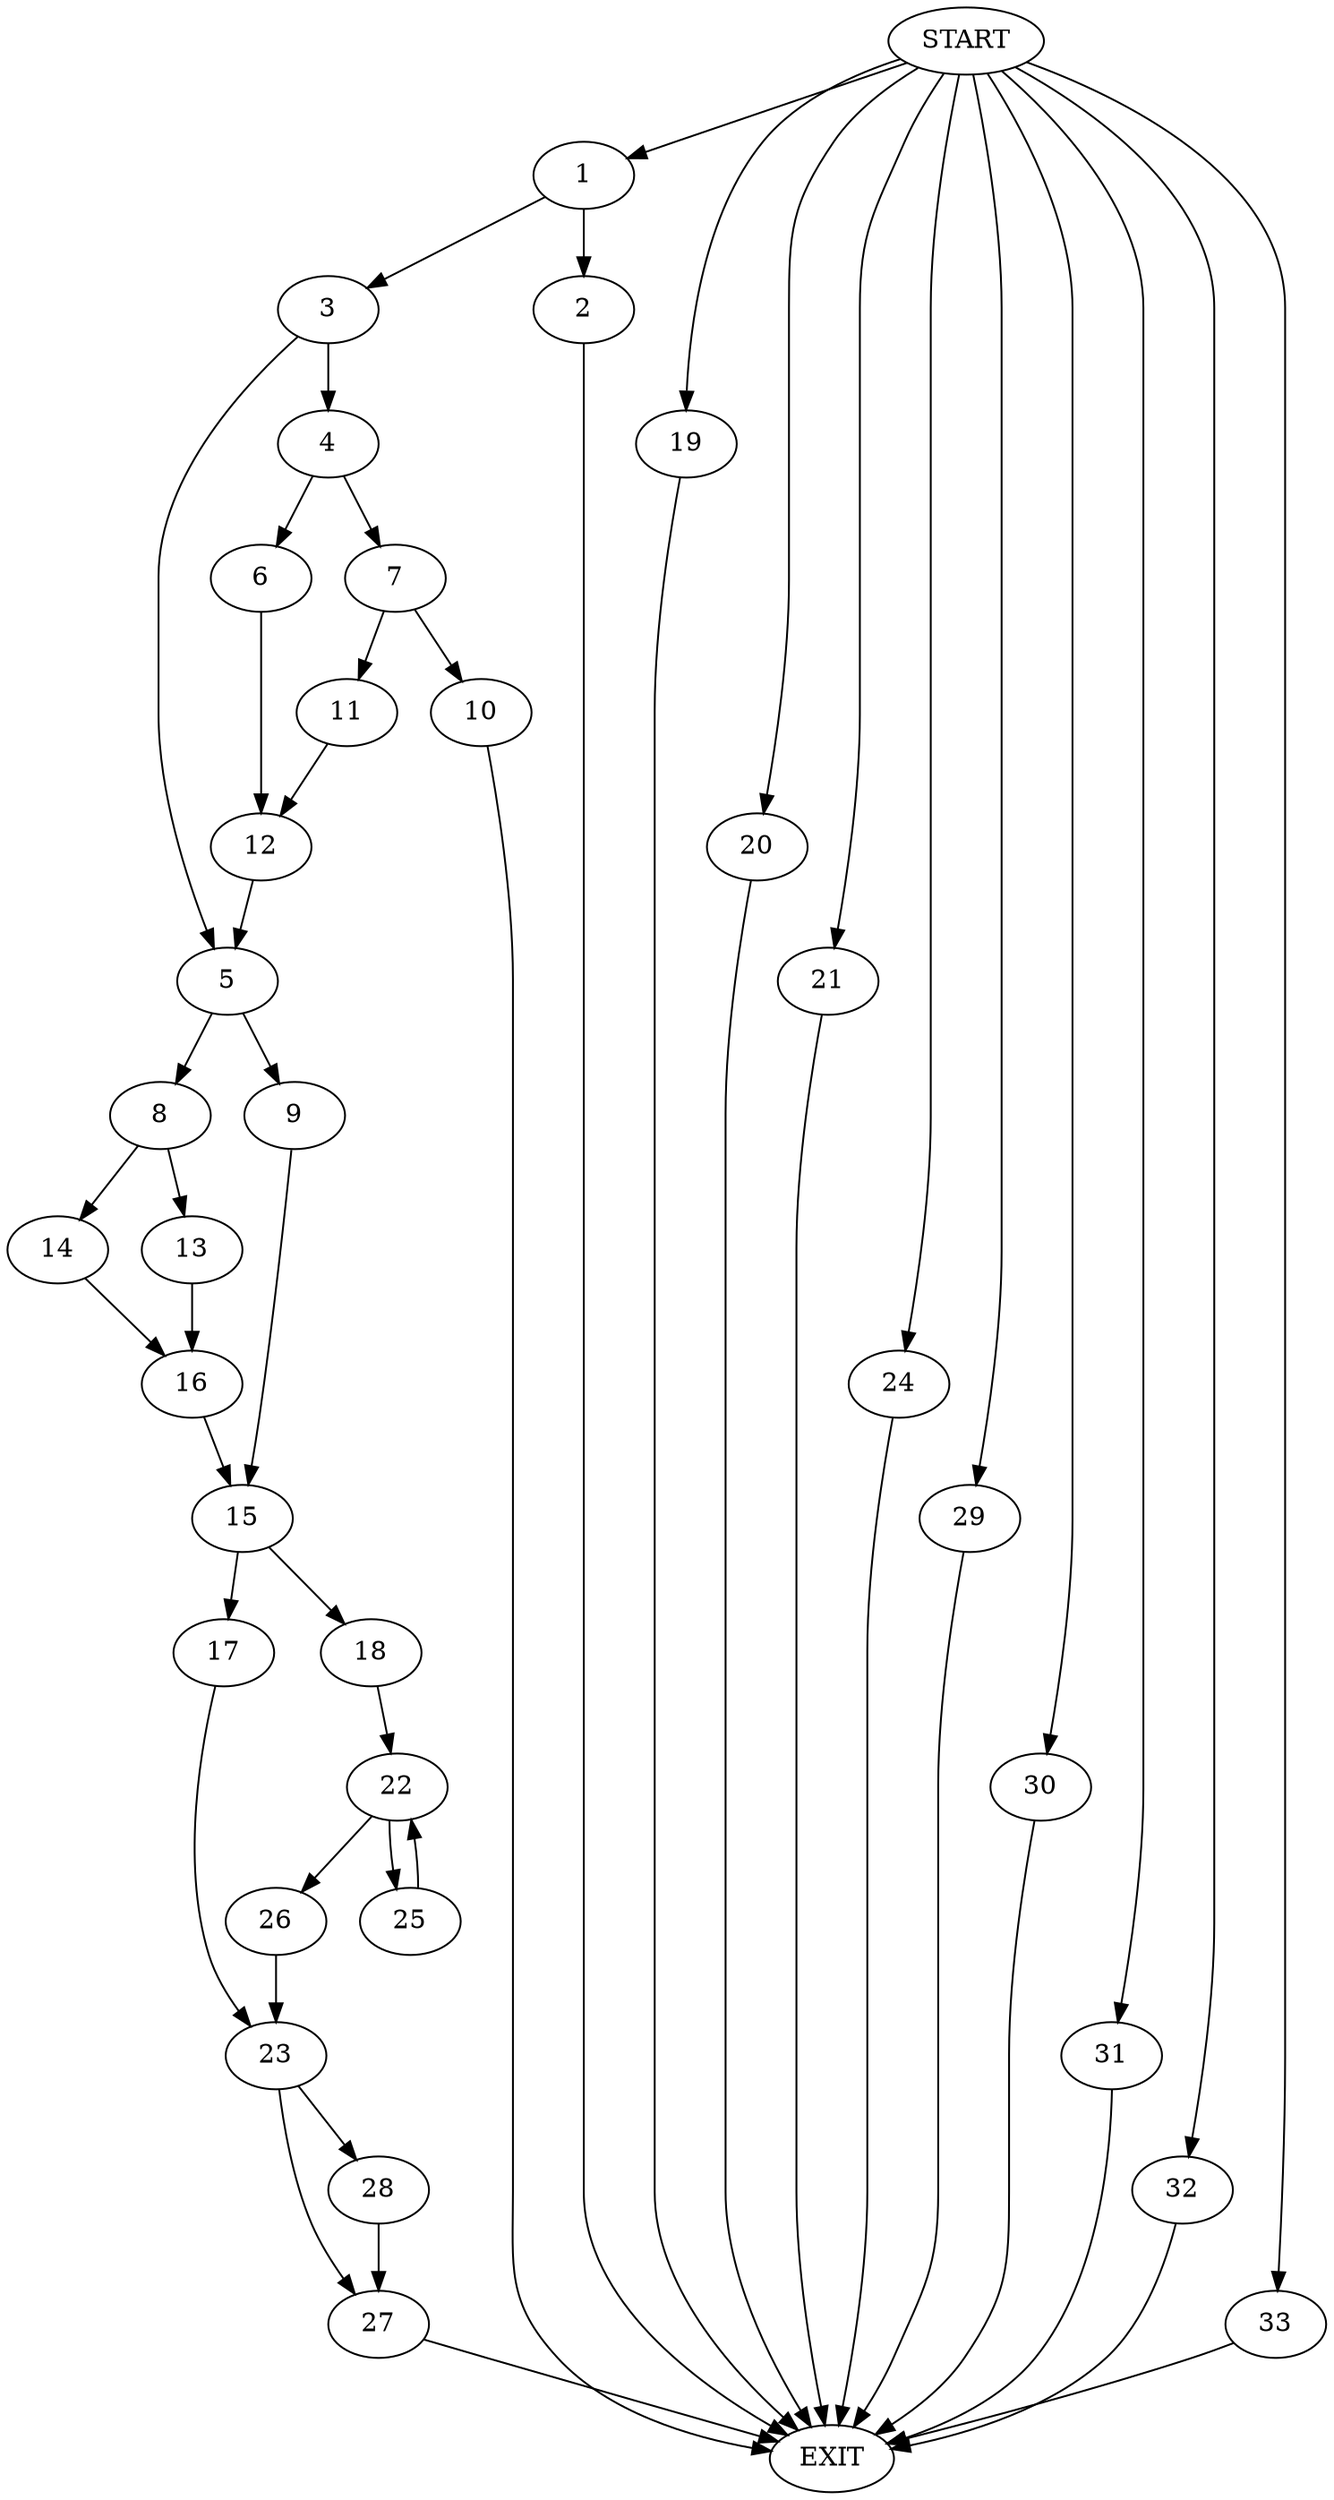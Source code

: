 digraph {
0 [label="START"]
34 [label="EXIT"]
0 -> 1
1 -> 2
1 -> 3
2 -> 34
3 -> 4
3 -> 5
4 -> 6
4 -> 7
5 -> 8
5 -> 9
7 -> 10
7 -> 11
6 -> 12
10 -> 34
11 -> 12
12 -> 5
8 -> 13
8 -> 14
9 -> 15
13 -> 16
14 -> 16
16 -> 15
15 -> 17
15 -> 18
0 -> 19
19 -> 34
0 -> 20
20 -> 34
0 -> 21
21 -> 34
18 -> 22
17 -> 23
0 -> 24
24 -> 34
22 -> 25
22 -> 26
25 -> 22
26 -> 23
23 -> 27
23 -> 28
28 -> 27
27 -> 34
0 -> 29
29 -> 34
0 -> 30
30 -> 34
0 -> 31
31 -> 34
0 -> 32
32 -> 34
0 -> 33
33 -> 34
}
